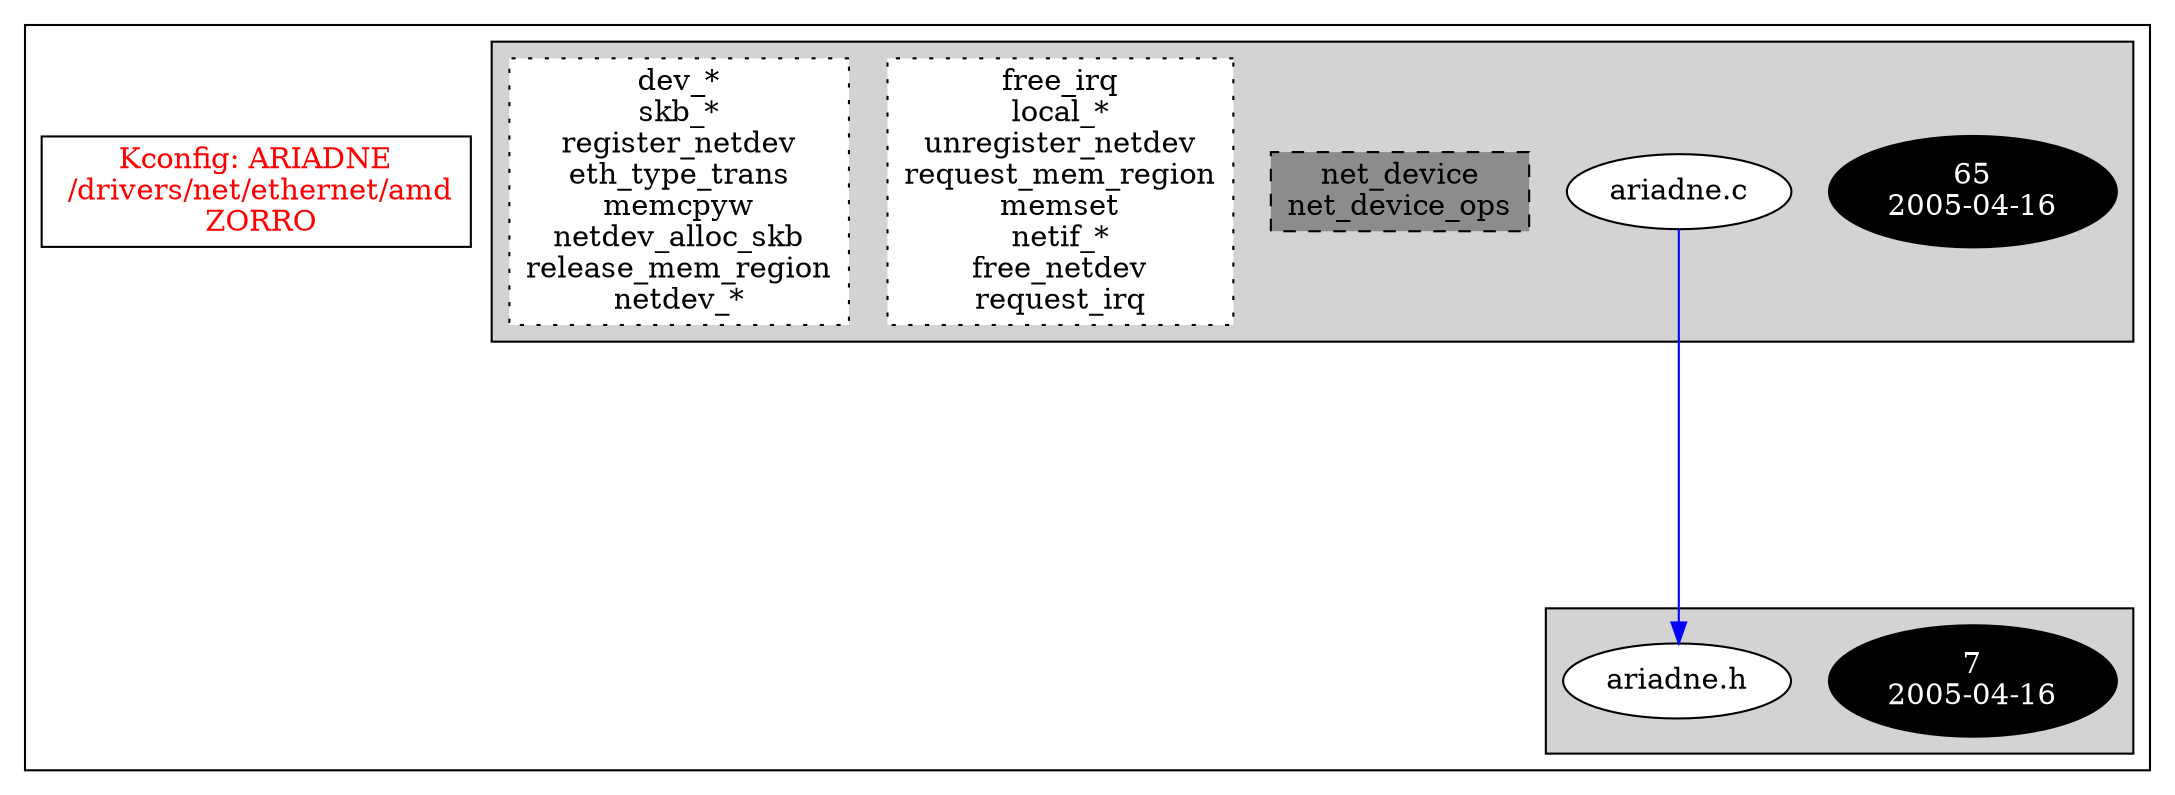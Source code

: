digraph Driver {
	ranksep=2;
	splines=ortho;
	//Symbol: ARIADNE
	subgraph "cluster_ARIADNE"{
		subgraph "cluster_ariadne.h" {
			style=filled
			"commit_ariadne.h" [style=filled, fillcolor=black, fontcolor=white, label="7\n2005-04-16"];
			"ariadne.h" [style=filled, fillcolor=white, fontcolor=black, label="ariadne.h\n"];
		}
		subgraph "cluster_ariadne.c" {
			style=filled
			"commit_ariadne.c" [style=filled, fillcolor=black, fontcolor=white, label="65\n2005-04-16"];
			"ariadne.c" [style=filled, fillcolor=white, fontcolor=black, label="ariadne.c\n"];
			"structs-ariadne.c" [style="filled,dashed" shape=box, fillcolor=grey55, fontcolor=black, label="net_device\nnet_device_ops\n"];
			"funccall2-ariadne.c" [style="filled,dotted" shape=box, fillcolor=white, fontcolor=black, label="free_irq\nlocal_*\nunregister_netdev\nrequest_mem_region\nmemset\nnetif_*\nfree_netdev\nrequest_irq\n"];
			"funccall1-ariadne.c" [style="filled,dotted" shape=box, fillcolor=white, fontcolor=black, label="dev_*\nskb_*\nregister_netdev\neth_type_trans\nmemcpyw\nnetdev_alloc_skb\nrelease_mem_region\nnetdev_*\n"];
		}
		"K:ARIADNE" [label="Kconfig: ARIADNE\n /drivers/net/ethernet/amd\n  ZORRO ", shape=box, fontcolor=red];
	}
"ariadne.c" -> "ariadne.h"[color=blue];
}
